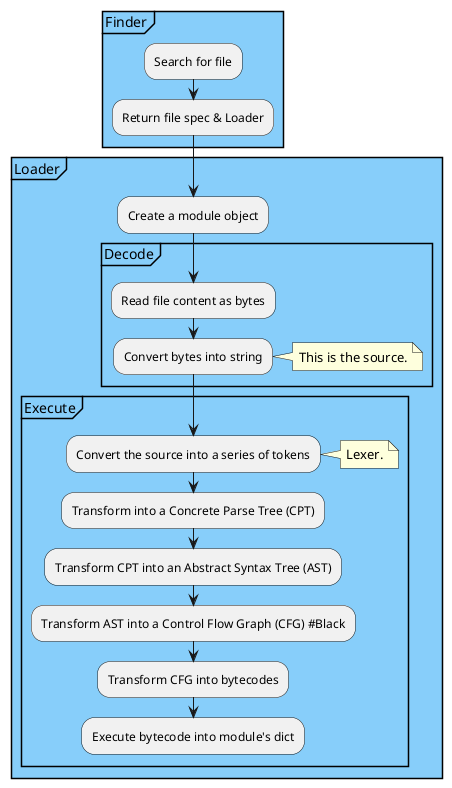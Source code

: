 @startuml
partition Finder #LightSkyBlue  {
    :Search for file;
    :Return file spec & Loader;
    }
partition Loader #LightSkyBlue  {
    :Create a module object;
    partition Decode {
        :Read file content as bytes;
        :Convert bytes into string;
        note right: This is the source.
    }
    partition Execute {
        :Convert the source into a series of tokens;
        note right: Lexer.
        :Transform into a Concrete Parse Tree (CPT);
        :Transform CPT into an Abstract Syntax Tree (AST);
        :Transform AST into a Control Flow Graph (CFG) #Black;
        :Transform CFG into bytecodes;
        :Execute bytecode into module's dict;
    }
}
@enduml
